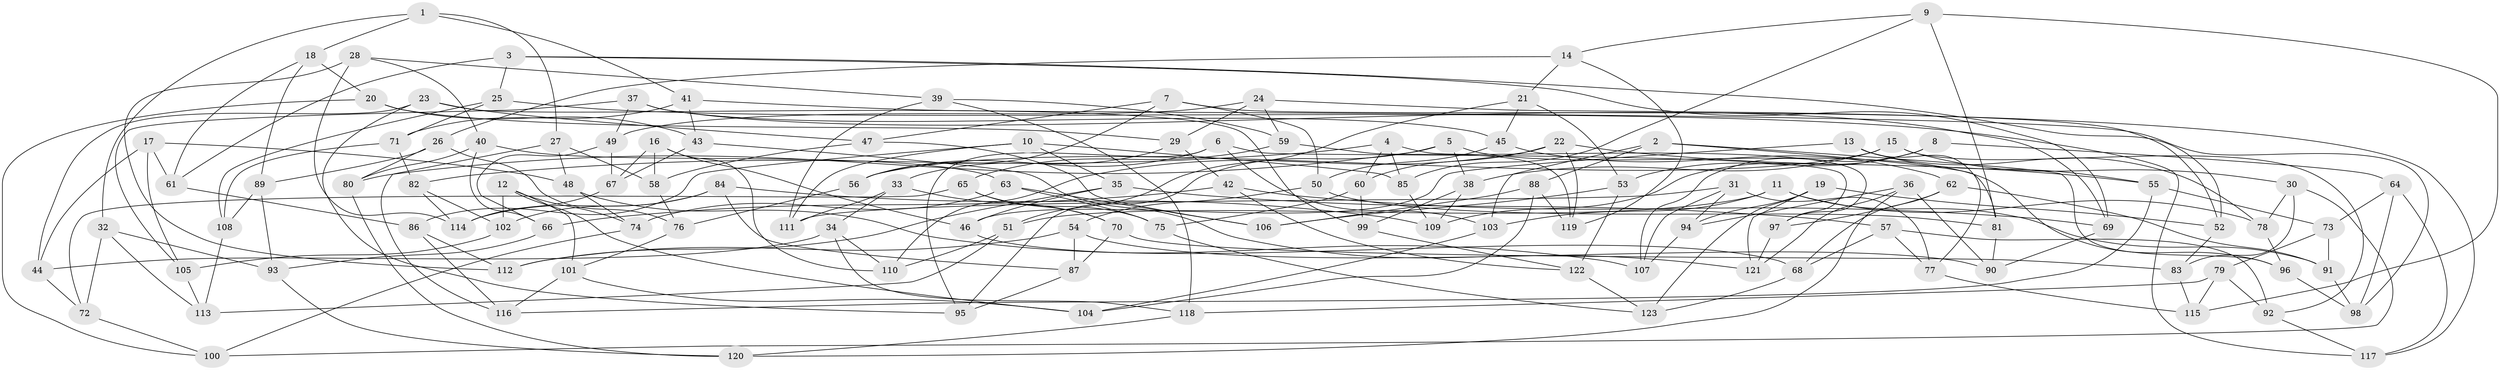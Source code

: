 // Generated by graph-tools (version 1.1) at 2025/02/03/09/25 03:02:55]
// undirected, 123 vertices, 246 edges
graph export_dot {
graph [start="1"]
  node [color=gray90,style=filled];
  1;
  2;
  3;
  4;
  5;
  6;
  7;
  8;
  9;
  10;
  11;
  12;
  13;
  14;
  15;
  16;
  17;
  18;
  19;
  20;
  21;
  22;
  23;
  24;
  25;
  26;
  27;
  28;
  29;
  30;
  31;
  32;
  33;
  34;
  35;
  36;
  37;
  38;
  39;
  40;
  41;
  42;
  43;
  44;
  45;
  46;
  47;
  48;
  49;
  50;
  51;
  52;
  53;
  54;
  55;
  56;
  57;
  58;
  59;
  60;
  61;
  62;
  63;
  64;
  65;
  66;
  67;
  68;
  69;
  70;
  71;
  72;
  73;
  74;
  75;
  76;
  77;
  78;
  79;
  80;
  81;
  82;
  83;
  84;
  85;
  86;
  87;
  88;
  89;
  90;
  91;
  92;
  93;
  94;
  95;
  96;
  97;
  98;
  99;
  100;
  101;
  102;
  103;
  104;
  105;
  106;
  107;
  108;
  109;
  110;
  111;
  112;
  113;
  114;
  115;
  116;
  117;
  118;
  119;
  120;
  121;
  122;
  123;
  1 -- 27;
  1 -- 41;
  1 -- 18;
  1 -- 32;
  2 -- 103;
  2 -- 96;
  2 -- 81;
  2 -- 88;
  3 -- 52;
  3 -- 61;
  3 -- 69;
  3 -- 25;
  4 -- 85;
  4 -- 60;
  4 -- 82;
  4 -- 97;
  5 -- 80;
  5 -- 95;
  5 -- 38;
  5 -- 96;
  6 -- 97;
  6 -- 103;
  6 -- 95;
  6 -- 56;
  7 -- 47;
  7 -- 56;
  7 -- 50;
  7 -- 52;
  8 -- 107;
  8 -- 109;
  8 -- 53;
  8 -- 64;
  9 -- 115;
  9 -- 14;
  9 -- 85;
  9 -- 81;
  10 -- 86;
  10 -- 85;
  10 -- 111;
  10 -- 35;
  11 -- 103;
  11 -- 78;
  11 -- 91;
  11 -- 51;
  12 -- 101;
  12 -- 102;
  12 -- 104;
  12 -- 74;
  13 -- 78;
  13 -- 55;
  13 -- 77;
  13 -- 46;
  14 -- 119;
  14 -- 26;
  14 -- 21;
  15 -- 30;
  15 -- 38;
  15 -- 92;
  15 -- 56;
  16 -- 110;
  16 -- 58;
  16 -- 46;
  16 -- 67;
  17 -- 105;
  17 -- 44;
  17 -- 61;
  17 -- 48;
  18 -- 20;
  18 -- 61;
  18 -- 89;
  19 -- 121;
  19 -- 123;
  19 -- 52;
  19 -- 94;
  20 -- 100;
  20 -- 29;
  20 -- 43;
  21 -- 45;
  21 -- 53;
  21 -- 51;
  22 -- 119;
  22 -- 110;
  22 -- 55;
  22 -- 60;
  23 -- 47;
  23 -- 99;
  23 -- 95;
  23 -- 44;
  24 -- 117;
  24 -- 49;
  24 -- 59;
  24 -- 29;
  25 -- 117;
  25 -- 108;
  25 -- 71;
  26 -- 76;
  26 -- 89;
  26 -- 80;
  27 -- 48;
  27 -- 116;
  27 -- 58;
  28 -- 112;
  28 -- 39;
  28 -- 114;
  28 -- 40;
  29 -- 33;
  29 -- 42;
  30 -- 100;
  30 -- 83;
  30 -- 78;
  31 -- 107;
  31 -- 94;
  31 -- 77;
  31 -- 111;
  32 -- 113;
  32 -- 72;
  32 -- 93;
  33 -- 70;
  33 -- 34;
  33 -- 111;
  34 -- 44;
  34 -- 110;
  34 -- 118;
  35 -- 112;
  35 -- 46;
  35 -- 57;
  36 -- 94;
  36 -- 90;
  36 -- 120;
  36 -- 121;
  37 -- 69;
  37 -- 45;
  37 -- 105;
  37 -- 49;
  38 -- 109;
  38 -- 99;
  39 -- 59;
  39 -- 118;
  39 -- 111;
  40 -- 80;
  40 -- 66;
  40 -- 63;
  41 -- 98;
  41 -- 71;
  41 -- 43;
  42 -- 122;
  42 -- 66;
  42 -- 69;
  43 -- 67;
  43 -- 121;
  44 -- 72;
  45 -- 62;
  45 -- 50;
  46 -- 68;
  47 -- 106;
  47 -- 58;
  48 -- 74;
  48 -- 107;
  49 -- 66;
  49 -- 67;
  50 -- 81;
  50 -- 54;
  51 -- 113;
  51 -- 110;
  52 -- 83;
  53 -- 106;
  53 -- 122;
  54 -- 90;
  54 -- 87;
  54 -- 112;
  55 -- 116;
  55 -- 73;
  56 -- 76;
  57 -- 68;
  57 -- 77;
  57 -- 92;
  58 -- 76;
  59 -- 65;
  59 -- 119;
  60 -- 99;
  60 -- 75;
  61 -- 86;
  62 -- 91;
  62 -- 97;
  62 -- 68;
  63 -- 75;
  63 -- 106;
  63 -- 74;
  64 -- 98;
  64 -- 117;
  64 -- 73;
  65 -- 75;
  65 -- 72;
  65 -- 70;
  66 -- 93;
  67 -- 114;
  68 -- 123;
  69 -- 90;
  70 -- 83;
  70 -- 87;
  71 -- 108;
  71 -- 82;
  72 -- 100;
  73 -- 91;
  73 -- 79;
  74 -- 100;
  75 -- 123;
  76 -- 101;
  77 -- 115;
  78 -- 96;
  79 -- 118;
  79 -- 115;
  79 -- 92;
  80 -- 120;
  81 -- 90;
  82 -- 102;
  82 -- 114;
  83 -- 115;
  84 -- 87;
  84 -- 109;
  84 -- 102;
  84 -- 114;
  85 -- 109;
  86 -- 116;
  86 -- 112;
  87 -- 95;
  88 -- 119;
  88 -- 106;
  88 -- 104;
  89 -- 108;
  89 -- 93;
  91 -- 98;
  92 -- 117;
  93 -- 120;
  94 -- 107;
  96 -- 98;
  97 -- 121;
  99 -- 122;
  101 -- 104;
  101 -- 116;
  102 -- 105;
  103 -- 104;
  105 -- 113;
  108 -- 113;
  118 -- 120;
  122 -- 123;
}
